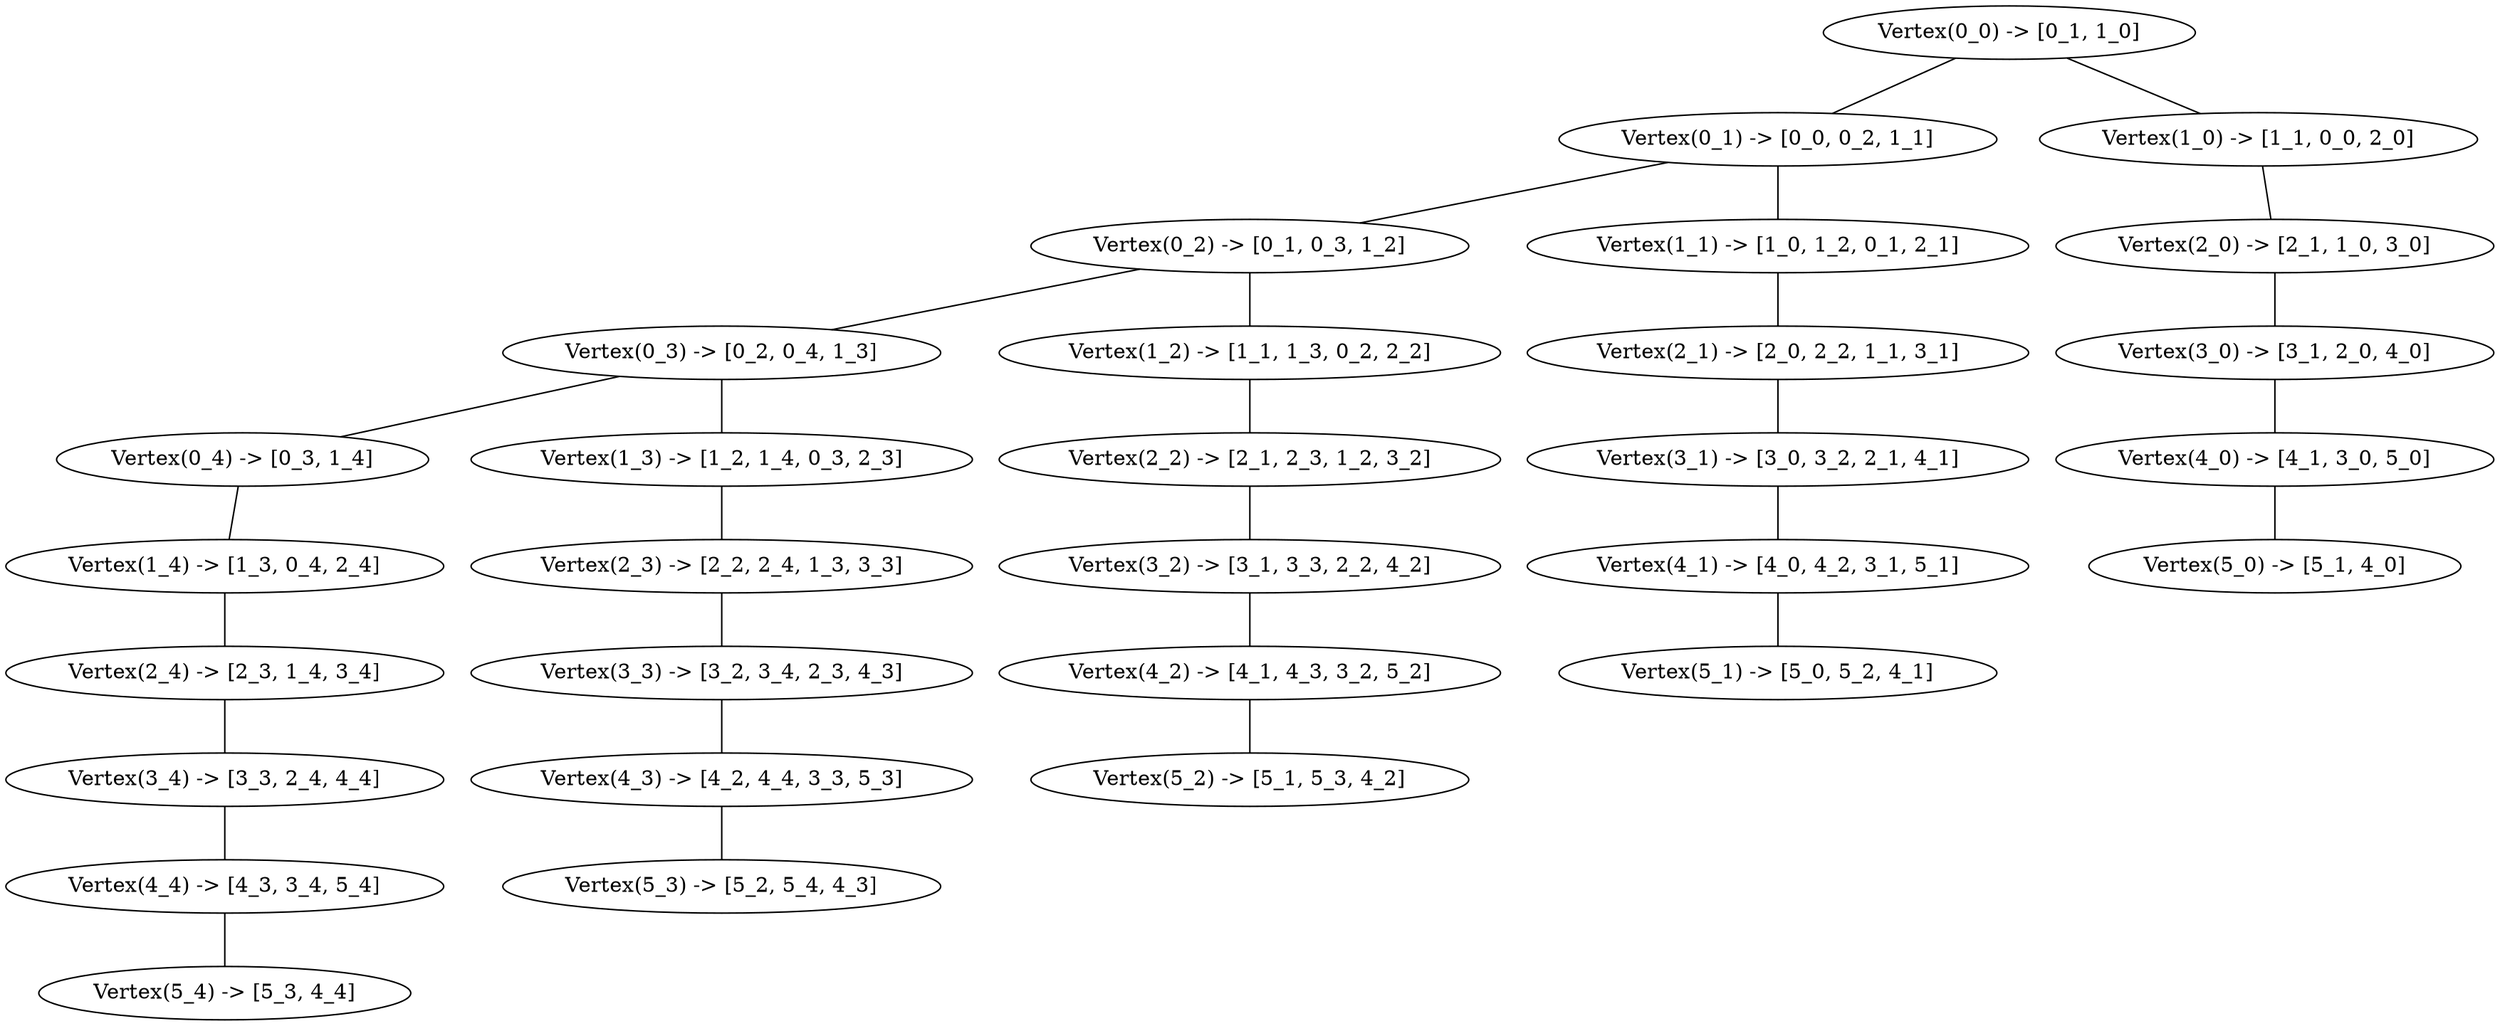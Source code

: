 graph G {
    "Vertex(0_0) -> [0_1, 1_0]";
    "Vertex(0_1) -> [0_0, 0_2, 1_1]";
    "Vertex(1_0) -> [1_1, 0_0, 2_0]";
    "Vertex(0_2) -> [0_1, 0_3, 1_2]";
    "Vertex(1_1) -> [1_0, 1_2, 0_1, 2_1]";
    "Vertex(2_0) -> [2_1, 1_0, 3_0]";
    "Vertex(0_3) -> [0_2, 0_4, 1_3]";
    "Vertex(1_2) -> [1_1, 1_3, 0_2, 2_2]";
    "Vertex(2_1) -> [2_0, 2_2, 1_1, 3_1]";
    "Vertex(3_0) -> [3_1, 2_0, 4_0]";
    "Vertex(0_4) -> [0_3, 1_4]";
    "Vertex(1_3) -> [1_2, 1_4, 0_3, 2_3]";
    "Vertex(2_2) -> [2_1, 2_3, 1_2, 3_2]";
    "Vertex(3_1) -> [3_0, 3_2, 2_1, 4_1]";
    "Vertex(4_0) -> [4_1, 3_0, 5_0]";
    "Vertex(1_4) -> [1_3, 0_4, 2_4]";
    "Vertex(2_3) -> [2_2, 2_4, 1_3, 3_3]";
    "Vertex(3_2) -> [3_1, 3_3, 2_2, 4_2]";
    "Vertex(4_1) -> [4_0, 4_2, 3_1, 5_1]";
    "Vertex(5_0) -> [5_1, 4_0]";
    "Vertex(2_4) -> [2_3, 1_4, 3_4]";
    "Vertex(3_3) -> [3_2, 3_4, 2_3, 4_3]";
    "Vertex(4_2) -> [4_1, 4_3, 3_2, 5_2]";
    "Vertex(5_1) -> [5_0, 5_2, 4_1]";
    "Vertex(3_4) -> [3_3, 2_4, 4_4]";
    "Vertex(4_3) -> [4_2, 4_4, 3_3, 5_3]";
    "Vertex(5_2) -> [5_1, 5_3, 4_2]";
    "Vertex(4_4) -> [4_3, 3_4, 5_4]";
    "Vertex(5_3) -> [5_2, 5_4, 4_3]";
    "Vertex(5_4) -> [5_3, 4_4]";
    "Vertex(0_0) -> [0_1, 1_0]" -- "Vertex(0_1) -> [0_0, 0_2, 1_1]";
    "Vertex(0_0) -> [0_1, 1_0]" -- "Vertex(1_0) -> [1_1, 0_0, 2_0]";
    "Vertex(0_1) -> [0_0, 0_2, 1_1]" -- "Vertex(0_2) -> [0_1, 0_3, 1_2]";
    "Vertex(0_1) -> [0_0, 0_2, 1_1]" -- "Vertex(1_1) -> [1_0, 1_2, 0_1, 2_1]";
    "Vertex(1_0) -> [1_1, 0_0, 2_0]" -- "Vertex(2_0) -> [2_1, 1_0, 3_0]";
    "Vertex(0_2) -> [0_1, 0_3, 1_2]" -- "Vertex(0_3) -> [0_2, 0_4, 1_3]";
    "Vertex(0_2) -> [0_1, 0_3, 1_2]" -- "Vertex(1_2) -> [1_1, 1_3, 0_2, 2_2]";
    "Vertex(1_1) -> [1_0, 1_2, 0_1, 2_1]" -- "Vertex(2_1) -> [2_0, 2_2, 1_1, 3_1]";
    "Vertex(2_0) -> [2_1, 1_0, 3_0]" -- "Vertex(3_0) -> [3_1, 2_0, 4_0]";
    "Vertex(0_3) -> [0_2, 0_4, 1_3]" -- "Vertex(0_4) -> [0_3, 1_4]";
    "Vertex(0_3) -> [0_2, 0_4, 1_3]" -- "Vertex(1_3) -> [1_2, 1_4, 0_3, 2_3]";
    "Vertex(1_2) -> [1_1, 1_3, 0_2, 2_2]" -- "Vertex(2_2) -> [2_1, 2_3, 1_2, 3_2]";
    "Vertex(2_1) -> [2_0, 2_2, 1_1, 3_1]" -- "Vertex(3_1) -> [3_0, 3_2, 2_1, 4_1]";
    "Vertex(3_0) -> [3_1, 2_0, 4_0]" -- "Vertex(4_0) -> [4_1, 3_0, 5_0]";
    "Vertex(0_4) -> [0_3, 1_4]" -- "Vertex(1_4) -> [1_3, 0_4, 2_4]";
    "Vertex(1_3) -> [1_2, 1_4, 0_3, 2_3]" -- "Vertex(2_3) -> [2_2, 2_4, 1_3, 3_3]";
    "Vertex(2_2) -> [2_1, 2_3, 1_2, 3_2]" -- "Vertex(3_2) -> [3_1, 3_3, 2_2, 4_2]";
    "Vertex(3_1) -> [3_0, 3_2, 2_1, 4_1]" -- "Vertex(4_1) -> [4_0, 4_2, 3_1, 5_1]";
    "Vertex(4_0) -> [4_1, 3_0, 5_0]" -- "Vertex(5_0) -> [5_1, 4_0]";
    "Vertex(1_4) -> [1_3, 0_4, 2_4]" -- "Vertex(2_4) -> [2_3, 1_4, 3_4]";
    "Vertex(2_3) -> [2_2, 2_4, 1_3, 3_3]" -- "Vertex(3_3) -> [3_2, 3_4, 2_3, 4_3]";
    "Vertex(3_2) -> [3_1, 3_3, 2_2, 4_2]" -- "Vertex(4_2) -> [4_1, 4_3, 3_2, 5_2]";
    "Vertex(4_1) -> [4_0, 4_2, 3_1, 5_1]" -- "Vertex(5_1) -> [5_0, 5_2, 4_1]";
    "Vertex(2_4) -> [2_3, 1_4, 3_4]" -- "Vertex(3_4) -> [3_3, 2_4, 4_4]";
    "Vertex(3_3) -> [3_2, 3_4, 2_3, 4_3]" -- "Vertex(4_3) -> [4_2, 4_4, 3_3, 5_3]";
    "Vertex(4_2) -> [4_1, 4_3, 3_2, 5_2]" -- "Vertex(5_2) -> [5_1, 5_3, 4_2]";
    "Vertex(3_4) -> [3_3, 2_4, 4_4]" -- "Vertex(4_4) -> [4_3, 3_4, 5_4]";
    "Vertex(4_3) -> [4_2, 4_4, 3_3, 5_3]" -- "Vertex(5_3) -> [5_2, 5_4, 4_3]";
    "Vertex(4_4) -> [4_3, 3_4, 5_4]" -- "Vertex(5_4) -> [5_3, 4_4]";
}